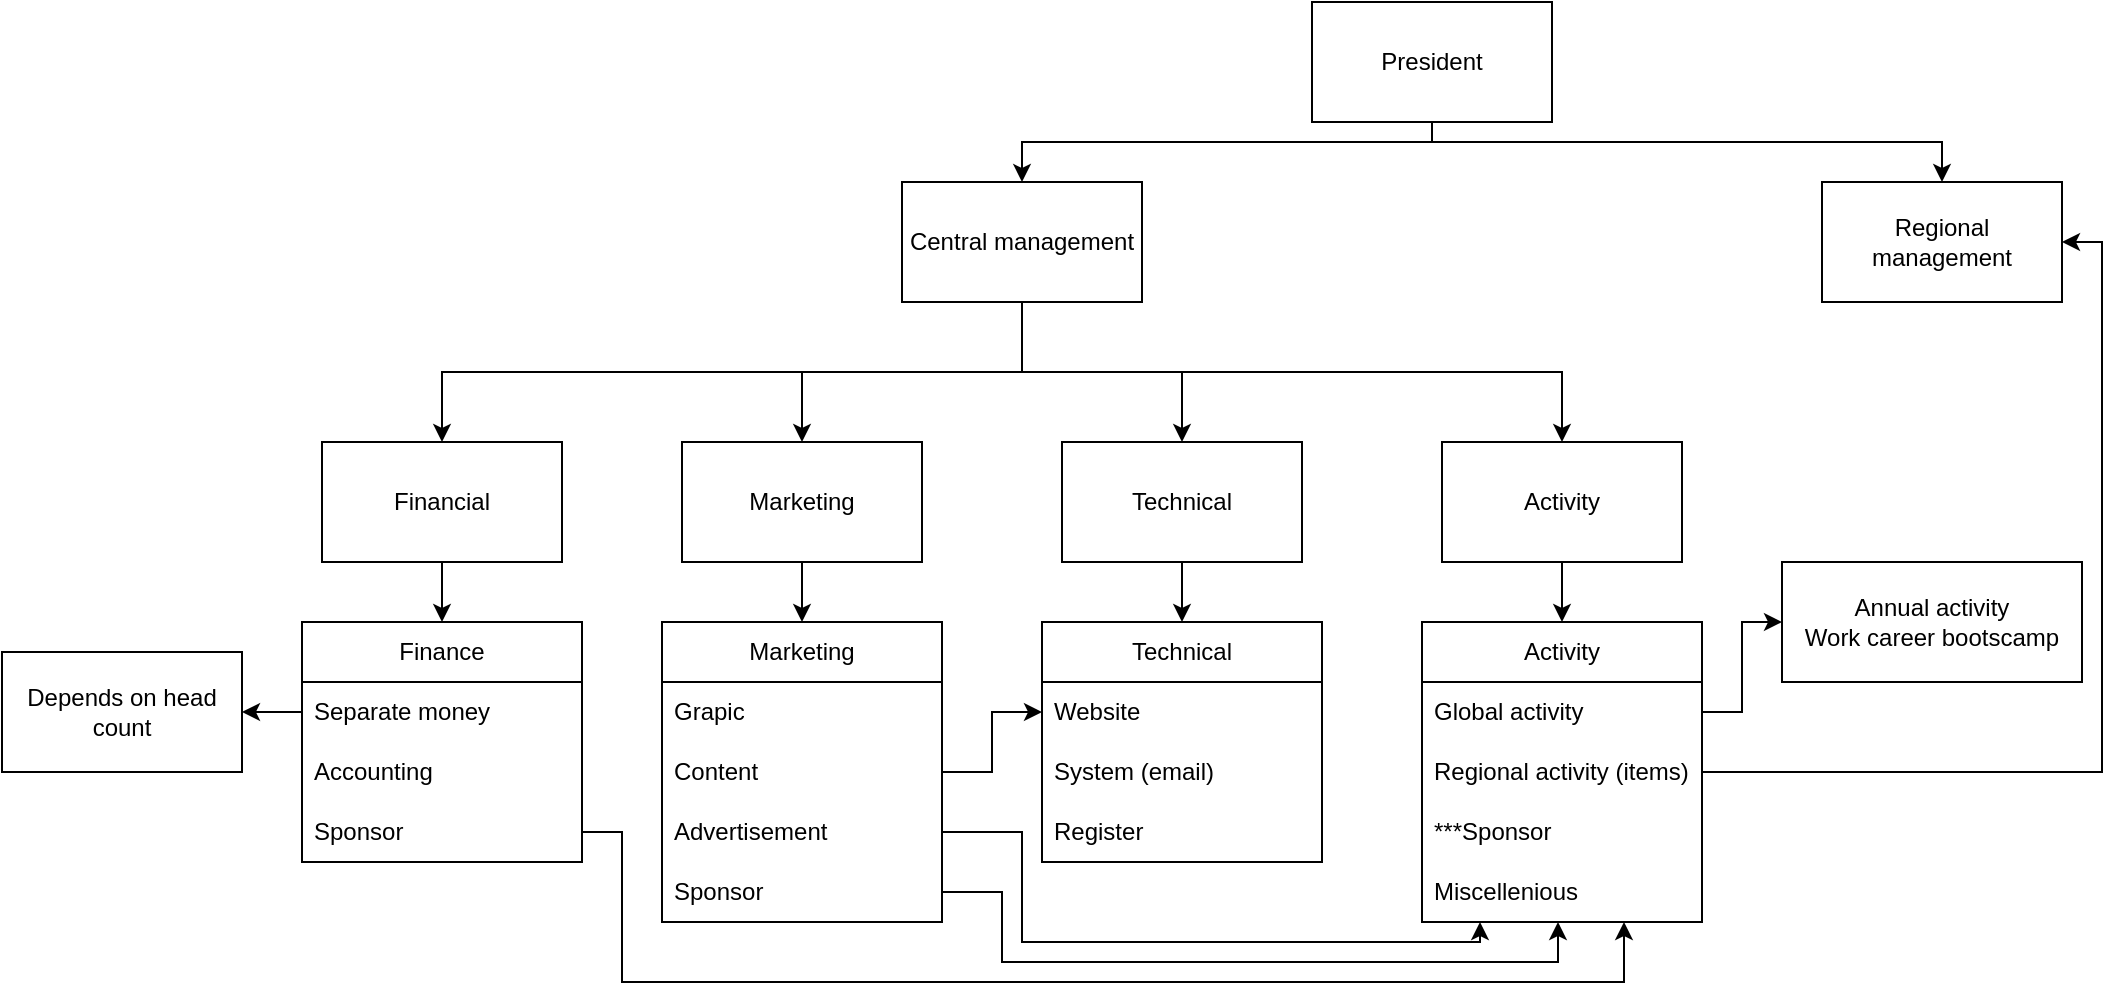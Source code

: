 <mxfile version="21.2.3" type="github" pages="2">
  <diagram name="Page-1" id="Dwad5n6bbbJ22NZK7gXC">
    <mxGraphModel dx="2284" dy="896" grid="1" gridSize="10" guides="1" tooltips="1" connect="1" arrows="1" fold="1" page="1" pageScale="1" pageWidth="850" pageHeight="1100" math="0" shadow="0">
      <root>
        <mxCell id="0" />
        <mxCell id="1" parent="0" />
        <mxCell id="BgVYUfJSk00kFiDVKb5x-19" style="edgeStyle=orthogonalEdgeStyle;rounded=0;orthogonalLoop=1;jettySize=auto;html=1;entryX=0.5;entryY=0;entryDx=0;entryDy=0;exitX=0.5;exitY=1;exitDx=0;exitDy=0;" parent="1" source="BgVYUfJSk00kFiDVKb5x-1" target="BgVYUfJSk00kFiDVKb5x-2" edge="1">
          <mxGeometry relative="1" as="geometry">
            <Array as="points">
              <mxPoint x="185" y="210" />
              <mxPoint x="-20" y="210" />
            </Array>
          </mxGeometry>
        </mxCell>
        <mxCell id="BgVYUfJSk00kFiDVKb5x-20" style="edgeStyle=orthogonalEdgeStyle;rounded=0;orthogonalLoop=1;jettySize=auto;html=1;exitX=0.5;exitY=1;exitDx=0;exitDy=0;entryX=0.5;entryY=0;entryDx=0;entryDy=0;" parent="1" source="BgVYUfJSk00kFiDVKb5x-1" target="BgVYUfJSk00kFiDVKb5x-3" edge="1">
          <mxGeometry relative="1" as="geometry">
            <Array as="points">
              <mxPoint x="185" y="210" />
              <mxPoint x="440" y="210" />
            </Array>
          </mxGeometry>
        </mxCell>
        <mxCell id="BgVYUfJSk00kFiDVKb5x-1" value="President" style="rounded=0;whiteSpace=wrap;html=1;" parent="1" vertex="1">
          <mxGeometry x="125" y="140" width="120" height="60" as="geometry" />
        </mxCell>
        <mxCell id="BgVYUfJSk00kFiDVKb5x-15" style="edgeStyle=orthogonalEdgeStyle;rounded=0;orthogonalLoop=1;jettySize=auto;html=1;exitX=0.5;exitY=1;exitDx=0;exitDy=0;entryX=0.5;entryY=0;entryDx=0;entryDy=0;" parent="1" source="BgVYUfJSk00kFiDVKb5x-2" target="BgVYUfJSk00kFiDVKb5x-5" edge="1">
          <mxGeometry relative="1" as="geometry" />
        </mxCell>
        <mxCell id="BgVYUfJSk00kFiDVKb5x-16" style="edgeStyle=orthogonalEdgeStyle;rounded=0;orthogonalLoop=1;jettySize=auto;html=1;exitX=0.5;exitY=1;exitDx=0;exitDy=0;entryX=0.5;entryY=0;entryDx=0;entryDy=0;" parent="1" source="BgVYUfJSk00kFiDVKb5x-2" target="BgVYUfJSk00kFiDVKb5x-4" edge="1">
          <mxGeometry relative="1" as="geometry" />
        </mxCell>
        <mxCell id="BgVYUfJSk00kFiDVKb5x-17" style="edgeStyle=orthogonalEdgeStyle;rounded=0;orthogonalLoop=1;jettySize=auto;html=1;exitX=0.5;exitY=1;exitDx=0;exitDy=0;entryX=0.5;entryY=0;entryDx=0;entryDy=0;" parent="1" source="BgVYUfJSk00kFiDVKb5x-2" target="BgVYUfJSk00kFiDVKb5x-6" edge="1">
          <mxGeometry relative="1" as="geometry" />
        </mxCell>
        <mxCell id="BgVYUfJSk00kFiDVKb5x-18" style="edgeStyle=orthogonalEdgeStyle;rounded=0;orthogonalLoop=1;jettySize=auto;html=1;exitX=0.5;exitY=1;exitDx=0;exitDy=0;entryX=0.5;entryY=0;entryDx=0;entryDy=0;" parent="1" source="BgVYUfJSk00kFiDVKb5x-2" target="BgVYUfJSk00kFiDVKb5x-7" edge="1">
          <mxGeometry relative="1" as="geometry" />
        </mxCell>
        <mxCell id="BgVYUfJSk00kFiDVKb5x-2" value="Central management" style="rounded=0;whiteSpace=wrap;html=1;" parent="1" vertex="1">
          <mxGeometry x="-80" y="230" width="120" height="60" as="geometry" />
        </mxCell>
        <mxCell id="BgVYUfJSk00kFiDVKb5x-3" value="Regional management" style="rounded=0;whiteSpace=wrap;html=1;" parent="1" vertex="1">
          <mxGeometry x="380" y="230" width="120" height="60" as="geometry" />
        </mxCell>
        <mxCell id="BgVYUfJSk00kFiDVKb5x-33" style="edgeStyle=orthogonalEdgeStyle;rounded=0;orthogonalLoop=1;jettySize=auto;html=1;exitX=0.5;exitY=1;exitDx=0;exitDy=0;entryX=0.5;entryY=0;entryDx=0;entryDy=0;" parent="1" source="BgVYUfJSk00kFiDVKb5x-4" target="BgVYUfJSk00kFiDVKb5x-8" edge="1">
          <mxGeometry relative="1" as="geometry" />
        </mxCell>
        <mxCell id="BgVYUfJSk00kFiDVKb5x-4" value="Financial" style="rounded=0;whiteSpace=wrap;html=1;" parent="1" vertex="1">
          <mxGeometry x="-370" y="360" width="120" height="60" as="geometry" />
        </mxCell>
        <mxCell id="BgVYUfJSk00kFiDVKb5x-32" style="edgeStyle=orthogonalEdgeStyle;rounded=0;orthogonalLoop=1;jettySize=auto;html=1;exitX=0.5;exitY=1;exitDx=0;exitDy=0;entryX=0.5;entryY=0;entryDx=0;entryDy=0;" parent="1" source="BgVYUfJSk00kFiDVKb5x-5" target="BgVYUfJSk00kFiDVKb5x-22" edge="1">
          <mxGeometry relative="1" as="geometry" />
        </mxCell>
        <mxCell id="BgVYUfJSk00kFiDVKb5x-5" value="Marketing" style="rounded=0;whiteSpace=wrap;html=1;" parent="1" vertex="1">
          <mxGeometry x="-190" y="360" width="120" height="60" as="geometry" />
        </mxCell>
        <mxCell id="BgVYUfJSk00kFiDVKb5x-34" style="edgeStyle=orthogonalEdgeStyle;rounded=0;orthogonalLoop=1;jettySize=auto;html=1;exitX=0.5;exitY=1;exitDx=0;exitDy=0;entryX=0.5;entryY=0;entryDx=0;entryDy=0;" parent="1" source="BgVYUfJSk00kFiDVKb5x-6" target="BgVYUfJSk00kFiDVKb5x-28" edge="1">
          <mxGeometry relative="1" as="geometry" />
        </mxCell>
        <mxCell id="BgVYUfJSk00kFiDVKb5x-6" value="Technical" style="rounded=0;whiteSpace=wrap;html=1;" parent="1" vertex="1">
          <mxGeometry y="360" width="120" height="60" as="geometry" />
        </mxCell>
        <mxCell id="BgVYUfJSk00kFiDVKb5x-39" style="edgeStyle=orthogonalEdgeStyle;rounded=0;orthogonalLoop=1;jettySize=auto;html=1;exitX=0.5;exitY=1;exitDx=0;exitDy=0;entryX=0.5;entryY=0;entryDx=0;entryDy=0;" parent="1" source="BgVYUfJSk00kFiDVKb5x-7" target="BgVYUfJSk00kFiDVKb5x-35" edge="1">
          <mxGeometry relative="1" as="geometry" />
        </mxCell>
        <mxCell id="BgVYUfJSk00kFiDVKb5x-7" value="Activity" style="rounded=0;whiteSpace=wrap;html=1;" parent="1" vertex="1">
          <mxGeometry x="190" y="360" width="120" height="60" as="geometry" />
        </mxCell>
        <mxCell id="BgVYUfJSk00kFiDVKb5x-8" value="Finance" style="swimlane;fontStyle=0;childLayout=stackLayout;horizontal=1;startSize=30;horizontalStack=0;resizeParent=1;resizeParentMax=0;resizeLast=0;collapsible=1;marginBottom=0;whiteSpace=wrap;html=1;" parent="1" vertex="1">
          <mxGeometry x="-380" y="450" width="140" height="120" as="geometry" />
        </mxCell>
        <mxCell id="BgVYUfJSk00kFiDVKb5x-9" value="Separate money" style="text;strokeColor=none;fillColor=none;align=left;verticalAlign=middle;spacingLeft=4;spacingRight=4;overflow=hidden;points=[[0,0.5],[1,0.5]];portConstraint=eastwest;rotatable=0;whiteSpace=wrap;html=1;" parent="BgVYUfJSk00kFiDVKb5x-8" vertex="1">
          <mxGeometry y="30" width="140" height="30" as="geometry" />
        </mxCell>
        <mxCell id="BgVYUfJSk00kFiDVKb5x-10" value="Accounting" style="text;strokeColor=none;fillColor=none;align=left;verticalAlign=middle;spacingLeft=4;spacingRight=4;overflow=hidden;points=[[0,0.5],[1,0.5]];portConstraint=eastwest;rotatable=0;whiteSpace=wrap;html=1;" parent="BgVYUfJSk00kFiDVKb5x-8" vertex="1">
          <mxGeometry y="60" width="140" height="30" as="geometry" />
        </mxCell>
        <mxCell id="BgVYUfJSk00kFiDVKb5x-11" value="Sponsor" style="text;strokeColor=none;fillColor=none;align=left;verticalAlign=middle;spacingLeft=4;spacingRight=4;overflow=hidden;points=[[0,0.5],[1,0.5]];portConstraint=eastwest;rotatable=0;whiteSpace=wrap;html=1;" parent="BgVYUfJSk00kFiDVKb5x-8" vertex="1">
          <mxGeometry y="90" width="140" height="30" as="geometry" />
        </mxCell>
        <mxCell id="BgVYUfJSk00kFiDVKb5x-12" value="Depends on head count" style="rounded=0;whiteSpace=wrap;html=1;" parent="1" vertex="1">
          <mxGeometry x="-530" y="465" width="120" height="60" as="geometry" />
        </mxCell>
        <mxCell id="BgVYUfJSk00kFiDVKb5x-13" style="edgeStyle=orthogonalEdgeStyle;rounded=0;orthogonalLoop=1;jettySize=auto;html=1;exitX=0;exitY=0.5;exitDx=0;exitDy=0;" parent="1" source="BgVYUfJSk00kFiDVKb5x-9" target="BgVYUfJSk00kFiDVKb5x-12" edge="1">
          <mxGeometry relative="1" as="geometry" />
        </mxCell>
        <mxCell id="BgVYUfJSk00kFiDVKb5x-22" value="Marketing" style="swimlane;fontStyle=0;childLayout=stackLayout;horizontal=1;startSize=30;horizontalStack=0;resizeParent=1;resizeParentMax=0;resizeLast=0;collapsible=1;marginBottom=0;whiteSpace=wrap;html=1;" parent="1" vertex="1">
          <mxGeometry x="-200" y="450" width="140" height="150" as="geometry" />
        </mxCell>
        <mxCell id="BgVYUfJSk00kFiDVKb5x-23" value="Grapic" style="text;strokeColor=none;fillColor=none;align=left;verticalAlign=middle;spacingLeft=4;spacingRight=4;overflow=hidden;points=[[0,0.5],[1,0.5]];portConstraint=eastwest;rotatable=0;whiteSpace=wrap;html=1;" parent="BgVYUfJSk00kFiDVKb5x-22" vertex="1">
          <mxGeometry y="30" width="140" height="30" as="geometry" />
        </mxCell>
        <mxCell id="BgVYUfJSk00kFiDVKb5x-24" value="Content" style="text;strokeColor=none;fillColor=none;align=left;verticalAlign=middle;spacingLeft=4;spacingRight=4;overflow=hidden;points=[[0,0.5],[1,0.5]];portConstraint=eastwest;rotatable=0;whiteSpace=wrap;html=1;" parent="BgVYUfJSk00kFiDVKb5x-22" vertex="1">
          <mxGeometry y="60" width="140" height="30" as="geometry" />
        </mxCell>
        <mxCell id="BgVYUfJSk00kFiDVKb5x-25" value="Advertisement" style="text;strokeColor=none;fillColor=none;align=left;verticalAlign=middle;spacingLeft=4;spacingRight=4;overflow=hidden;points=[[0,0.5],[1,0.5]];portConstraint=eastwest;rotatable=0;whiteSpace=wrap;html=1;" parent="BgVYUfJSk00kFiDVKb5x-22" vertex="1">
          <mxGeometry y="90" width="140" height="30" as="geometry" />
        </mxCell>
        <mxCell id="BgVYUfJSk00kFiDVKb5x-26" value="Sponsor" style="text;strokeColor=none;fillColor=none;align=left;verticalAlign=middle;spacingLeft=4;spacingRight=4;overflow=hidden;points=[[0,0.5],[1,0.5]];portConstraint=eastwest;rotatable=0;whiteSpace=wrap;html=1;" parent="BgVYUfJSk00kFiDVKb5x-22" vertex="1">
          <mxGeometry y="120" width="140" height="30" as="geometry" />
        </mxCell>
        <mxCell id="BgVYUfJSk00kFiDVKb5x-28" value="Technical" style="swimlane;fontStyle=0;childLayout=stackLayout;horizontal=1;startSize=30;horizontalStack=0;resizeParent=1;resizeParentMax=0;resizeLast=0;collapsible=1;marginBottom=0;whiteSpace=wrap;html=1;" parent="1" vertex="1">
          <mxGeometry x="-10" y="450" width="140" height="120" as="geometry" />
        </mxCell>
        <mxCell id="BgVYUfJSk00kFiDVKb5x-29" value="Website" style="text;strokeColor=none;fillColor=none;align=left;verticalAlign=middle;spacingLeft=4;spacingRight=4;overflow=hidden;points=[[0,0.5],[1,0.5]];portConstraint=eastwest;rotatable=0;whiteSpace=wrap;html=1;" parent="BgVYUfJSk00kFiDVKb5x-28" vertex="1">
          <mxGeometry y="30" width="140" height="30" as="geometry" />
        </mxCell>
        <mxCell id="BgVYUfJSk00kFiDVKb5x-30" value="System (email)" style="text;strokeColor=none;fillColor=none;align=left;verticalAlign=middle;spacingLeft=4;spacingRight=4;overflow=hidden;points=[[0,0.5],[1,0.5]];portConstraint=eastwest;rotatable=0;whiteSpace=wrap;html=1;" parent="BgVYUfJSk00kFiDVKb5x-28" vertex="1">
          <mxGeometry y="60" width="140" height="30" as="geometry" />
        </mxCell>
        <mxCell id="BgVYUfJSk00kFiDVKb5x-31" value="Register" style="text;strokeColor=none;fillColor=none;align=left;verticalAlign=middle;spacingLeft=4;spacingRight=4;overflow=hidden;points=[[0,0.5],[1,0.5]];portConstraint=eastwest;rotatable=0;whiteSpace=wrap;html=1;" parent="BgVYUfJSk00kFiDVKb5x-28" vertex="1">
          <mxGeometry y="90" width="140" height="30" as="geometry" />
        </mxCell>
        <mxCell id="BgVYUfJSk00kFiDVKb5x-35" value="Activity" style="swimlane;fontStyle=0;childLayout=stackLayout;horizontal=1;startSize=30;horizontalStack=0;resizeParent=1;resizeParentMax=0;resizeLast=0;collapsible=1;marginBottom=0;whiteSpace=wrap;html=1;" parent="1" vertex="1">
          <mxGeometry x="180" y="450" width="140" height="150" as="geometry" />
        </mxCell>
        <mxCell id="BgVYUfJSk00kFiDVKb5x-36" value="Global activity" style="text;strokeColor=none;fillColor=none;align=left;verticalAlign=middle;spacingLeft=4;spacingRight=4;overflow=hidden;points=[[0,0.5],[1,0.5]];portConstraint=eastwest;rotatable=0;whiteSpace=wrap;html=1;" parent="BgVYUfJSk00kFiDVKb5x-35" vertex="1">
          <mxGeometry y="30" width="140" height="30" as="geometry" />
        </mxCell>
        <mxCell id="BgVYUfJSk00kFiDVKb5x-37" value="Regional activity (items)" style="text;strokeColor=none;fillColor=none;align=left;verticalAlign=middle;spacingLeft=4;spacingRight=4;overflow=hidden;points=[[0,0.5],[1,0.5]];portConstraint=eastwest;rotatable=0;whiteSpace=wrap;html=1;" parent="BgVYUfJSk00kFiDVKb5x-35" vertex="1">
          <mxGeometry y="60" width="140" height="30" as="geometry" />
        </mxCell>
        <mxCell id="BgVYUfJSk00kFiDVKb5x-38" value="***Sponsor" style="text;strokeColor=none;fillColor=none;align=left;verticalAlign=middle;spacingLeft=4;spacingRight=4;overflow=hidden;points=[[0,0.5],[1,0.5]];portConstraint=eastwest;rotatable=0;whiteSpace=wrap;html=1;" parent="BgVYUfJSk00kFiDVKb5x-35" vertex="1">
          <mxGeometry y="90" width="140" height="30" as="geometry" />
        </mxCell>
        <mxCell id="BgVYUfJSk00kFiDVKb5x-47" value="Miscellenious" style="text;strokeColor=none;fillColor=none;align=left;verticalAlign=middle;spacingLeft=4;spacingRight=4;overflow=hidden;points=[[0,0.5],[1,0.5]];portConstraint=eastwest;rotatable=0;whiteSpace=wrap;html=1;" parent="BgVYUfJSk00kFiDVKb5x-35" vertex="1">
          <mxGeometry y="120" width="140" height="30" as="geometry" />
        </mxCell>
        <mxCell id="BgVYUfJSk00kFiDVKb5x-40" value="Annual activity&lt;br&gt;Work career bootscamp" style="rounded=0;whiteSpace=wrap;html=1;" parent="1" vertex="1">
          <mxGeometry x="360" y="420" width="150" height="60" as="geometry" />
        </mxCell>
        <mxCell id="BgVYUfJSk00kFiDVKb5x-41" style="edgeStyle=orthogonalEdgeStyle;rounded=0;orthogonalLoop=1;jettySize=auto;html=1;exitX=1;exitY=0.5;exitDx=0;exitDy=0;" parent="1" source="BgVYUfJSk00kFiDVKb5x-36" target="BgVYUfJSk00kFiDVKb5x-40" edge="1">
          <mxGeometry relative="1" as="geometry" />
        </mxCell>
        <mxCell id="BgVYUfJSk00kFiDVKb5x-42" style="edgeStyle=orthogonalEdgeStyle;rounded=0;orthogonalLoop=1;jettySize=auto;html=1;exitX=1;exitY=0.5;exitDx=0;exitDy=0;entryX=1;entryY=0.5;entryDx=0;entryDy=0;" parent="1" source="BgVYUfJSk00kFiDVKb5x-37" target="BgVYUfJSk00kFiDVKb5x-3" edge="1">
          <mxGeometry relative="1" as="geometry">
            <Array as="points">
              <mxPoint x="520" y="525" />
              <mxPoint x="520" y="260" />
            </Array>
          </mxGeometry>
        </mxCell>
        <mxCell id="BgVYUfJSk00kFiDVKb5x-43" style="edgeStyle=orthogonalEdgeStyle;rounded=0;orthogonalLoop=1;jettySize=auto;html=1;exitX=1;exitY=0.5;exitDx=0;exitDy=0;" parent="1" source="BgVYUfJSk00kFiDVKb5x-26" edge="1">
          <mxGeometry relative="1" as="geometry">
            <mxPoint x="248" y="600" as="targetPoint" />
            <Array as="points">
              <mxPoint x="-30" y="585" />
              <mxPoint x="-30" y="620" />
              <mxPoint x="248" y="620" />
            </Array>
          </mxGeometry>
        </mxCell>
        <mxCell id="BgVYUfJSk00kFiDVKb5x-44" style="edgeStyle=orthogonalEdgeStyle;rounded=0;orthogonalLoop=1;jettySize=auto;html=1;exitX=1;exitY=0.5;exitDx=0;exitDy=0;" parent="1" source="BgVYUfJSk00kFiDVKb5x-11" edge="1">
          <mxGeometry relative="1" as="geometry">
            <mxPoint x="281" y="600" as="targetPoint" />
            <Array as="points">
              <mxPoint x="-220" y="555" />
              <mxPoint x="-220" y="630" />
              <mxPoint x="281" y="630" />
            </Array>
          </mxGeometry>
        </mxCell>
        <mxCell id="BgVYUfJSk00kFiDVKb5x-45" style="edgeStyle=orthogonalEdgeStyle;rounded=0;orthogonalLoop=1;jettySize=auto;html=1;exitX=1;exitY=0.5;exitDx=0;exitDy=0;entryX=0;entryY=0.5;entryDx=0;entryDy=0;" parent="1" source="BgVYUfJSk00kFiDVKb5x-24" target="BgVYUfJSk00kFiDVKb5x-29" edge="1">
          <mxGeometry relative="1" as="geometry" />
        </mxCell>
        <mxCell id="BgVYUfJSk00kFiDVKb5x-46" style="edgeStyle=orthogonalEdgeStyle;rounded=0;orthogonalLoop=1;jettySize=auto;html=1;exitX=1;exitY=0.5;exitDx=0;exitDy=0;" parent="1" source="BgVYUfJSk00kFiDVKb5x-25" edge="1">
          <mxGeometry relative="1" as="geometry">
            <mxPoint x="209" y="600" as="targetPoint" />
            <Array as="points">
              <mxPoint x="-20" y="555" />
              <mxPoint x="-20" y="610" />
              <mxPoint x="209" y="610" />
            </Array>
          </mxGeometry>
        </mxCell>
      </root>
    </mxGraphModel>
  </diagram>
  <diagram id="w4mzjwv-Y4LwVgjz8pXd" name="Page-2">
    <mxGraphModel dx="2284" dy="896" grid="1" gridSize="10" guides="1" tooltips="1" connect="1" arrows="1" fold="1" page="1" pageScale="1" pageWidth="850" pageHeight="1100" math="0" shadow="0">
      <root>
        <mxCell id="0" />
        <mxCell id="1" parent="0" />
        <mxCell id="uG4--5--vqhWP8NgGpHh-1" style="edgeStyle=orthogonalEdgeStyle;rounded=0;orthogonalLoop=1;jettySize=auto;html=1;entryX=0.5;entryY=0;entryDx=0;entryDy=0;exitX=0.5;exitY=1;exitDx=0;exitDy=0;" edge="1" parent="1" source="uG4--5--vqhWP8NgGpHh-3" target="uG4--5--vqhWP8NgGpHh-8">
          <mxGeometry relative="1" as="geometry">
            <Array as="points">
              <mxPoint x="220" y="210" />
              <mxPoint x="-20" y="210" />
            </Array>
          </mxGeometry>
        </mxCell>
        <mxCell id="uG4--5--vqhWP8NgGpHh-2" style="edgeStyle=orthogonalEdgeStyle;rounded=0;orthogonalLoop=1;jettySize=auto;html=1;exitX=0.5;exitY=1;exitDx=0;exitDy=0;entryX=0.5;entryY=0;entryDx=0;entryDy=0;" edge="1" parent="1" source="uG4--5--vqhWP8NgGpHh-3" target="uG4--5--vqhWP8NgGpHh-9">
          <mxGeometry relative="1" as="geometry">
            <Array as="points">
              <mxPoint x="220" y="210" />
              <mxPoint x="440" y="210" />
            </Array>
          </mxGeometry>
        </mxCell>
        <mxCell id="uG4--5--vqhWP8NgGpHh-3" value="นายกสมาคม" style="rounded=0;whiteSpace=wrap;html=1;" vertex="1" parent="1">
          <mxGeometry x="160" y="120" width="120" height="60" as="geometry" />
        </mxCell>
        <mxCell id="uG4--5--vqhWP8NgGpHh-4" style="edgeStyle=orthogonalEdgeStyle;rounded=0;orthogonalLoop=1;jettySize=auto;html=1;exitX=0.5;exitY=1;exitDx=0;exitDy=0;entryX=0.5;entryY=0;entryDx=0;entryDy=0;" edge="1" parent="1" source="uG4--5--vqhWP8NgGpHh-8">
          <mxGeometry relative="1" as="geometry">
            <mxPoint x="-130" y="360" as="targetPoint" />
          </mxGeometry>
        </mxCell>
        <mxCell id="uG4--5--vqhWP8NgGpHh-5" style="edgeStyle=orthogonalEdgeStyle;rounded=0;orthogonalLoop=1;jettySize=auto;html=1;exitX=0.5;exitY=1;exitDx=0;exitDy=0;entryX=0.5;entryY=0;entryDx=0;entryDy=0;" edge="1" parent="1" source="uG4--5--vqhWP8NgGpHh-8">
          <mxGeometry relative="1" as="geometry">
            <mxPoint x="-310" y="360" as="targetPoint" />
          </mxGeometry>
        </mxCell>
        <mxCell id="uG4--5--vqhWP8NgGpHh-6" style="edgeStyle=orthogonalEdgeStyle;rounded=0;orthogonalLoop=1;jettySize=auto;html=1;exitX=0.5;exitY=1;exitDx=0;exitDy=0;entryX=0.5;entryY=0;entryDx=0;entryDy=0;" edge="1" parent="1" source="uG4--5--vqhWP8NgGpHh-8">
          <mxGeometry relative="1" as="geometry">
            <mxPoint x="60" y="360" as="targetPoint" />
          </mxGeometry>
        </mxCell>
        <mxCell id="uG4--5--vqhWP8NgGpHh-7" style="edgeStyle=orthogonalEdgeStyle;rounded=0;orthogonalLoop=1;jettySize=auto;html=1;exitX=0.5;exitY=1;exitDx=0;exitDy=0;entryX=0.5;entryY=0;entryDx=0;entryDy=0;" edge="1" parent="1" source="uG4--5--vqhWP8NgGpHh-8">
          <mxGeometry relative="1" as="geometry">
            <mxPoint x="250" y="360" as="targetPoint" />
          </mxGeometry>
        </mxCell>
        <mxCell id="uG4--5--vqhWP8NgGpHh-8" value="คณะทำงานส่วนกลาง" style="rounded=0;whiteSpace=wrap;html=1;fillColor=#f5f5f5;fontColor=#333333;strokeColor=#666666;" vertex="1" parent="1">
          <mxGeometry x="-80" y="230" width="120" height="60" as="geometry" />
        </mxCell>
        <mxCell id="uG4--5--vqhWP8NgGpHh-9" value="คณะทำงานส่วนภูมิภาค" style="rounded=0;whiteSpace=wrap;html=1;fillColor=#f5f5f5;fontColor=#333333;strokeColor=#666666;" vertex="1" parent="1">
          <mxGeometry x="380" y="230" width="120" height="60" as="geometry" />
        </mxCell>
        <mxCell id="uG4--5--vqhWP8NgGpHh-18" value="ฝ่ายการเงิน" style="swimlane;fontStyle=0;childLayout=stackLayout;horizontal=1;startSize=30;horizontalStack=0;resizeParent=1;resizeParentMax=0;resizeLast=0;collapsible=1;marginBottom=0;whiteSpace=wrap;html=1;fillColor=#fff2cc;strokeColor=#d6b656;" vertex="1" parent="1">
          <mxGeometry x="-380" y="360" width="140" height="90" as="geometry" />
        </mxCell>
        <mxCell id="uG4--5--vqhWP8NgGpHh-19" value="การประเมินโครงการ" style="text;strokeColor=none;fillColor=none;align=left;verticalAlign=middle;spacingLeft=4;spacingRight=4;overflow=hidden;points=[[0,0.5],[1,0.5]];portConstraint=eastwest;rotatable=0;whiteSpace=wrap;html=1;" vertex="1" parent="uG4--5--vqhWP8NgGpHh-18">
          <mxGeometry y="30" width="140" height="30" as="geometry" />
        </mxCell>
        <mxCell id="uG4--5--vqhWP8NgGpHh-20" value="บัญชีและเบิกจ่าย" style="text;strokeColor=none;fillColor=none;align=left;verticalAlign=middle;spacingLeft=4;spacingRight=4;overflow=hidden;points=[[0,0.5],[1,0.5]];portConstraint=eastwest;rotatable=0;whiteSpace=wrap;html=1;" vertex="1" parent="uG4--5--vqhWP8NgGpHh-18">
          <mxGeometry y="60" width="140" height="30" as="geometry" />
        </mxCell>
        <mxCell id="uG4--5--vqhWP8NgGpHh-24" value="ฝ่ายประชาสัมพันธ์ฯ" style="swimlane;fontStyle=0;childLayout=stackLayout;horizontal=1;startSize=30;horizontalStack=0;resizeParent=1;resizeParentMax=0;resizeLast=0;collapsible=1;marginBottom=0;whiteSpace=wrap;html=1;fillColor=#ffe6cc;strokeColor=#d79b00;" vertex="1" parent="1">
          <mxGeometry x="-200" y="360" width="140" height="150" as="geometry" />
        </mxCell>
        <mxCell id="uG4--5--vqhWP8NgGpHh-25" value="มัลติมีเดีย" style="text;strokeColor=none;fillColor=none;align=left;verticalAlign=middle;spacingLeft=4;spacingRight=4;overflow=hidden;points=[[0,0.5],[1,0.5]];portConstraint=eastwest;rotatable=0;whiteSpace=wrap;html=1;" vertex="1" parent="uG4--5--vqhWP8NgGpHh-24">
          <mxGeometry y="30" width="140" height="30" as="geometry" />
        </mxCell>
        <mxCell id="uG4--5--vqhWP8NgGpHh-26" value="บทความ" style="text;strokeColor=none;fillColor=none;align=left;verticalAlign=middle;spacingLeft=4;spacingRight=4;overflow=hidden;points=[[0,0.5],[1,0.5]];portConstraint=eastwest;rotatable=0;whiteSpace=wrap;html=1;" vertex="1" parent="uG4--5--vqhWP8NgGpHh-24">
          <mxGeometry y="60" width="140" height="30" as="geometry" />
        </mxCell>
        <mxCell id="uG4--5--vqhWP8NgGpHh-27" value="ประชาสัมพันธ์และโฆษณา" style="text;strokeColor=none;fillColor=none;align=left;verticalAlign=middle;spacingLeft=4;spacingRight=4;overflow=hidden;points=[[0,0.5],[1,0.5]];portConstraint=eastwest;rotatable=0;whiteSpace=wrap;html=1;" vertex="1" parent="uG4--5--vqhWP8NgGpHh-24">
          <mxGeometry y="90" width="140" height="30" as="geometry" />
        </mxCell>
        <mxCell id="uG4--5--vqhWP8NgGpHh-28" value="สปอนเซอร์" style="text;strokeColor=none;fillColor=none;align=left;verticalAlign=middle;spacingLeft=4;spacingRight=4;overflow=hidden;points=[[0,0.5],[1,0.5]];portConstraint=eastwest;rotatable=0;whiteSpace=wrap;html=1;" vertex="1" parent="uG4--5--vqhWP8NgGpHh-24">
          <mxGeometry y="120" width="140" height="30" as="geometry" />
        </mxCell>
        <mxCell id="uG4--5--vqhWP8NgGpHh-29" value="ฝ่ายเทคโนโลยีฯ" style="swimlane;fontStyle=0;childLayout=stackLayout;horizontal=1;startSize=30;horizontalStack=0;resizeParent=1;resizeParentMax=0;resizeLast=0;collapsible=1;marginBottom=0;whiteSpace=wrap;html=1;fillColor=#d5e8d4;strokeColor=#82b366;" vertex="1" parent="1">
          <mxGeometry x="-10" y="360" width="140" height="120" as="geometry" />
        </mxCell>
        <mxCell id="uG4--5--vqhWP8NgGpHh-30" value="เว็ปไซต์" style="text;strokeColor=none;fillColor=none;align=left;verticalAlign=middle;spacingLeft=4;spacingRight=4;overflow=hidden;points=[[0,0.5],[1,0.5]];portConstraint=eastwest;rotatable=0;whiteSpace=wrap;html=1;" vertex="1" parent="uG4--5--vqhWP8NgGpHh-29">
          <mxGeometry y="30" width="140" height="30" as="geometry" />
        </mxCell>
        <mxCell id="uG4--5--vqhWP8NgGpHh-31" value="ระบบภายใน" style="text;strokeColor=none;fillColor=none;align=left;verticalAlign=middle;spacingLeft=4;spacingRight=4;overflow=hidden;points=[[0,0.5],[1,0.5]];portConstraint=eastwest;rotatable=0;whiteSpace=wrap;html=1;" vertex="1" parent="uG4--5--vqhWP8NgGpHh-29">
          <mxGeometry y="60" width="140" height="30" as="geometry" />
        </mxCell>
        <mxCell id="uG4--5--vqhWP8NgGpHh-32" value="ระบบทะเบียน" style="text;strokeColor=none;fillColor=none;align=left;verticalAlign=middle;spacingLeft=4;spacingRight=4;overflow=hidden;points=[[0,0.5],[1,0.5]];portConstraint=eastwest;rotatable=0;whiteSpace=wrap;html=1;" vertex="1" parent="uG4--5--vqhWP8NgGpHh-29">
          <mxGeometry y="90" width="140" height="30" as="geometry" />
        </mxCell>
        <mxCell id="uG4--5--vqhWP8NgGpHh-33" value="ฝ่ายกิจกรรมฯ" style="swimlane;fontStyle=0;childLayout=stackLayout;horizontal=1;startSize=30;horizontalStack=0;resizeParent=1;resizeParentMax=0;resizeLast=0;collapsible=1;marginBottom=0;whiteSpace=wrap;html=1;fillColor=#dae8fc;strokeColor=#6c8ebf;" vertex="1" parent="1">
          <mxGeometry x="180" y="360" width="140" height="150" as="geometry" />
        </mxCell>
        <mxCell id="uG4--5--vqhWP8NgGpHh-34" value="กิจกรรมส่วนกลาง" style="text;strokeColor=none;fillColor=none;align=left;verticalAlign=middle;spacingLeft=4;spacingRight=4;overflow=hidden;points=[[0,0.5],[1,0.5]];portConstraint=eastwest;rotatable=0;whiteSpace=wrap;html=1;" vertex="1" parent="uG4--5--vqhWP8NgGpHh-33">
          <mxGeometry y="30" width="140" height="30" as="geometry" />
        </mxCell>
        <mxCell id="uG4--5--vqhWP8NgGpHh-35" value="กิจกรรมภายใน" style="text;strokeColor=none;fillColor=none;align=left;verticalAlign=middle;spacingLeft=4;spacingRight=4;overflow=hidden;points=[[0,0.5],[1,0.5]];portConstraint=eastwest;rotatable=0;whiteSpace=wrap;html=1;" vertex="1" parent="uG4--5--vqhWP8NgGpHh-33">
          <mxGeometry y="60" width="140" height="30" as="geometry" />
        </mxCell>
        <mxCell id="uG4--5--vqhWP8NgGpHh-36" value="สปอนเซอร์" style="text;strokeColor=none;fillColor=none;align=left;verticalAlign=middle;spacingLeft=4;spacingRight=4;overflow=hidden;points=[[0,0.5],[1,0.5]];portConstraint=eastwest;rotatable=0;whiteSpace=wrap;html=1;" vertex="1" parent="uG4--5--vqhWP8NgGpHh-33">
          <mxGeometry y="90" width="140" height="30" as="geometry" />
        </mxCell>
        <mxCell id="uG4--5--vqhWP8NgGpHh-37" value="พัสดุและเบ็ดเตร็จ" style="text;strokeColor=none;fillColor=none;align=left;verticalAlign=middle;spacingLeft=4;spacingRight=4;overflow=hidden;points=[[0,0.5],[1,0.5]];portConstraint=eastwest;rotatable=0;whiteSpace=wrap;html=1;" vertex="1" parent="uG4--5--vqhWP8NgGpHh-33">
          <mxGeometry y="120" width="140" height="30" as="geometry" />
        </mxCell>
      </root>
    </mxGraphModel>
  </diagram>
</mxfile>
